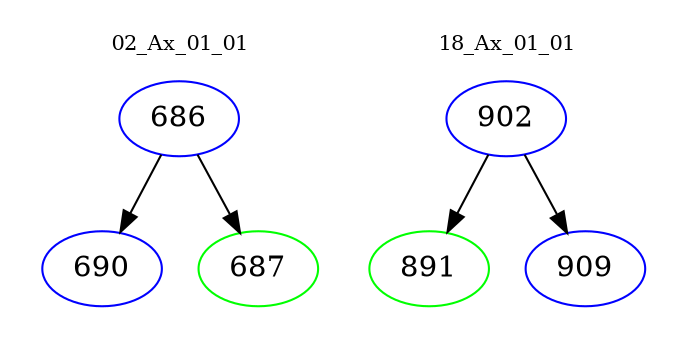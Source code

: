 digraph{
subgraph cluster_0 {
color = white
label = "02_Ax_01_01";
fontsize=10;
T0_686 [label="686", color="blue"]
T0_686 -> T0_690 [color="black"]
T0_690 [label="690", color="blue"]
T0_686 -> T0_687 [color="black"]
T0_687 [label="687", color="green"]
}
subgraph cluster_1 {
color = white
label = "18_Ax_01_01";
fontsize=10;
T1_902 [label="902", color="blue"]
T1_902 -> T1_891 [color="black"]
T1_891 [label="891", color="green"]
T1_902 -> T1_909 [color="black"]
T1_909 [label="909", color="blue"]
}
}
